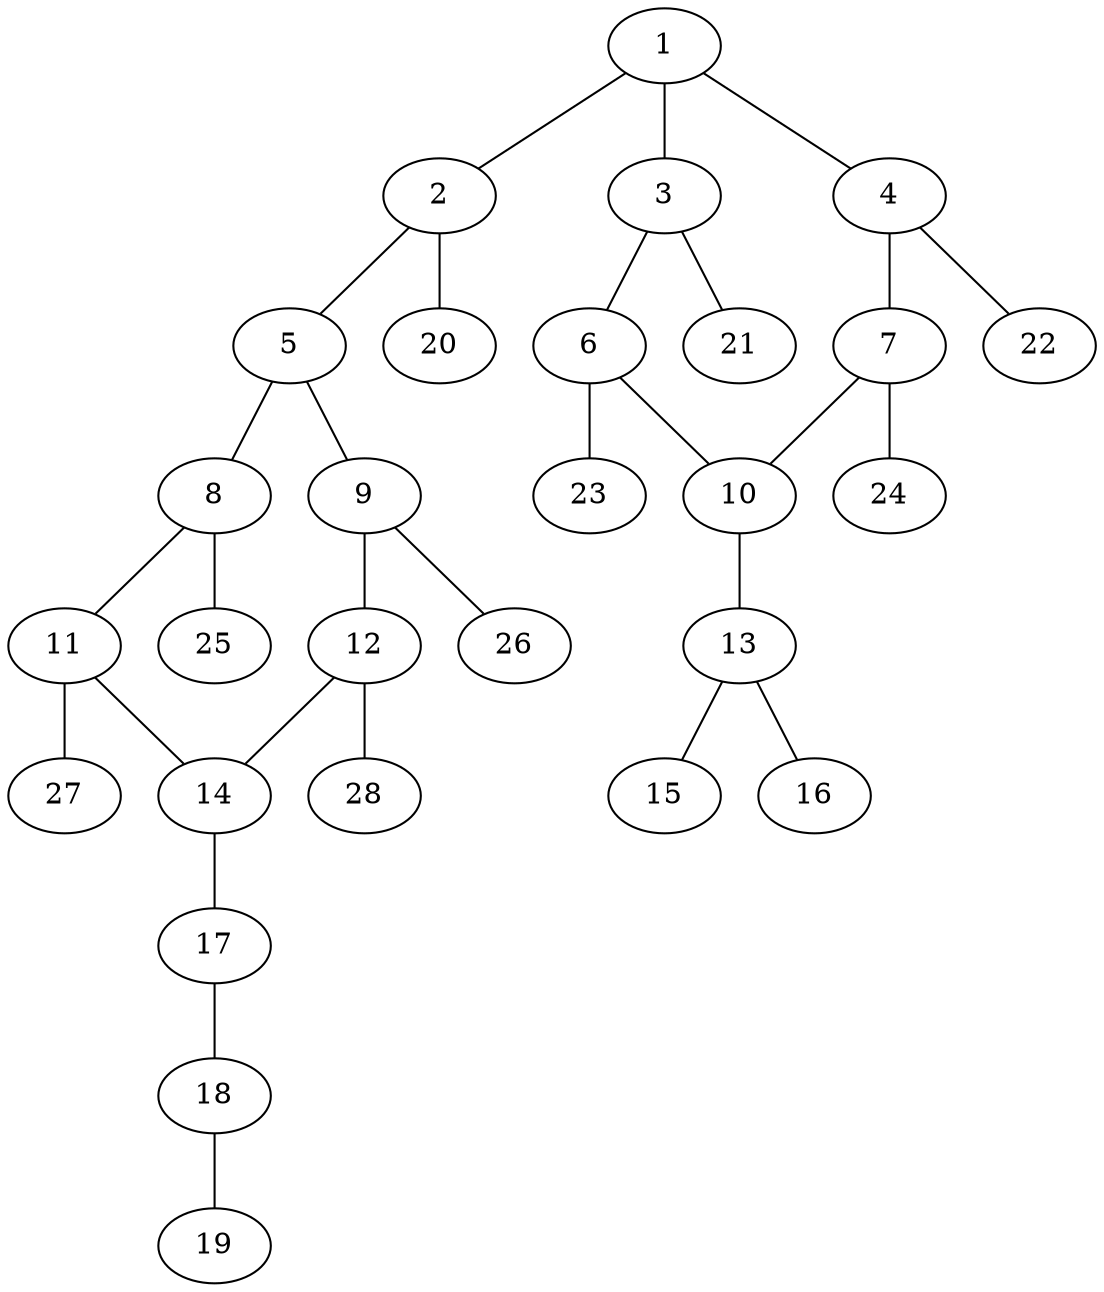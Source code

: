 graph molecule_1773 {
	1	 [chem=C];
	2	 [chem=N];
	1 -- 2	 [valence=1];
	3	 [chem=C];
	1 -- 3	 [valence=2];
	4	 [chem=C];
	1 -- 4	 [valence=1];
	5	 [chem=C];
	2 -- 5	 [valence=1];
	20	 [chem=H];
	2 -- 20	 [valence=1];
	6	 [chem=C];
	3 -- 6	 [valence=1];
	21	 [chem=H];
	3 -- 21	 [valence=1];
	7	 [chem=C];
	4 -- 7	 [valence=2];
	22	 [chem=H];
	4 -- 22	 [valence=1];
	8	 [chem=C];
	5 -- 8	 [valence=1];
	9	 [chem=C];
	5 -- 9	 [valence=2];
	10	 [chem=C];
	6 -- 10	 [valence=2];
	23	 [chem=H];
	6 -- 23	 [valence=1];
	7 -- 10	 [valence=1];
	24	 [chem=H];
	7 -- 24	 [valence=1];
	11	 [chem=C];
	8 -- 11	 [valence=2];
	25	 [chem=H];
	8 -- 25	 [valence=1];
	12	 [chem=C];
	9 -- 12	 [valence=1];
	26	 [chem=H];
	9 -- 26	 [valence=1];
	13	 [chem=N];
	10 -- 13	 [valence=1];
	14	 [chem=C];
	11 -- 14	 [valence=1];
	27	 [chem=H];
	11 -- 27	 [valence=1];
	12 -- 14	 [valence=2];
	28	 [chem=H];
	12 -- 28	 [valence=1];
	15	 [chem=O];
	13 -- 15	 [valence=2];
	16	 [chem=O];
	13 -- 16	 [valence=1];
	17	 [chem=N];
	14 -- 17	 [valence=1];
	18	 [chem=C];
	17 -- 18	 [valence=2];
	19	 [chem=S];
	18 -- 19	 [valence=2];
}
